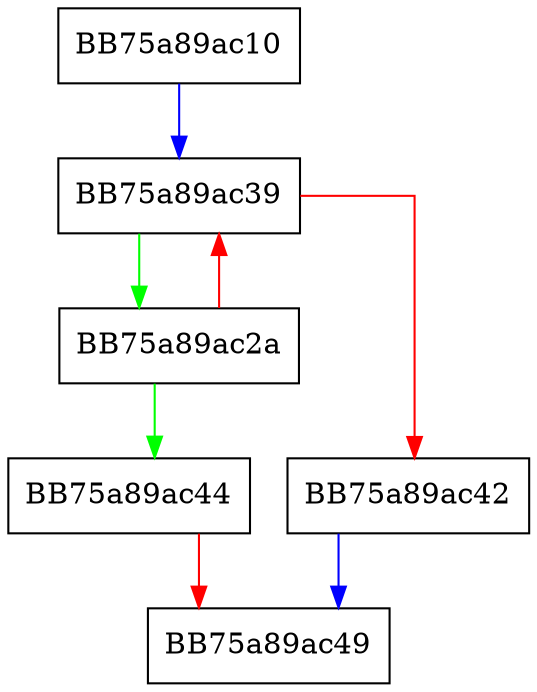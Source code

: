 digraph unwind_then {
  node [shape="box"];
  graph [splines=ortho];
  BB75a89ac10 -> BB75a89ac39 [color="blue"];
  BB75a89ac2a -> BB75a89ac44 [color="green"];
  BB75a89ac2a -> BB75a89ac39 [color="red"];
  BB75a89ac39 -> BB75a89ac2a [color="green"];
  BB75a89ac39 -> BB75a89ac42 [color="red"];
  BB75a89ac42 -> BB75a89ac49 [color="blue"];
  BB75a89ac44 -> BB75a89ac49 [color="red"];
}